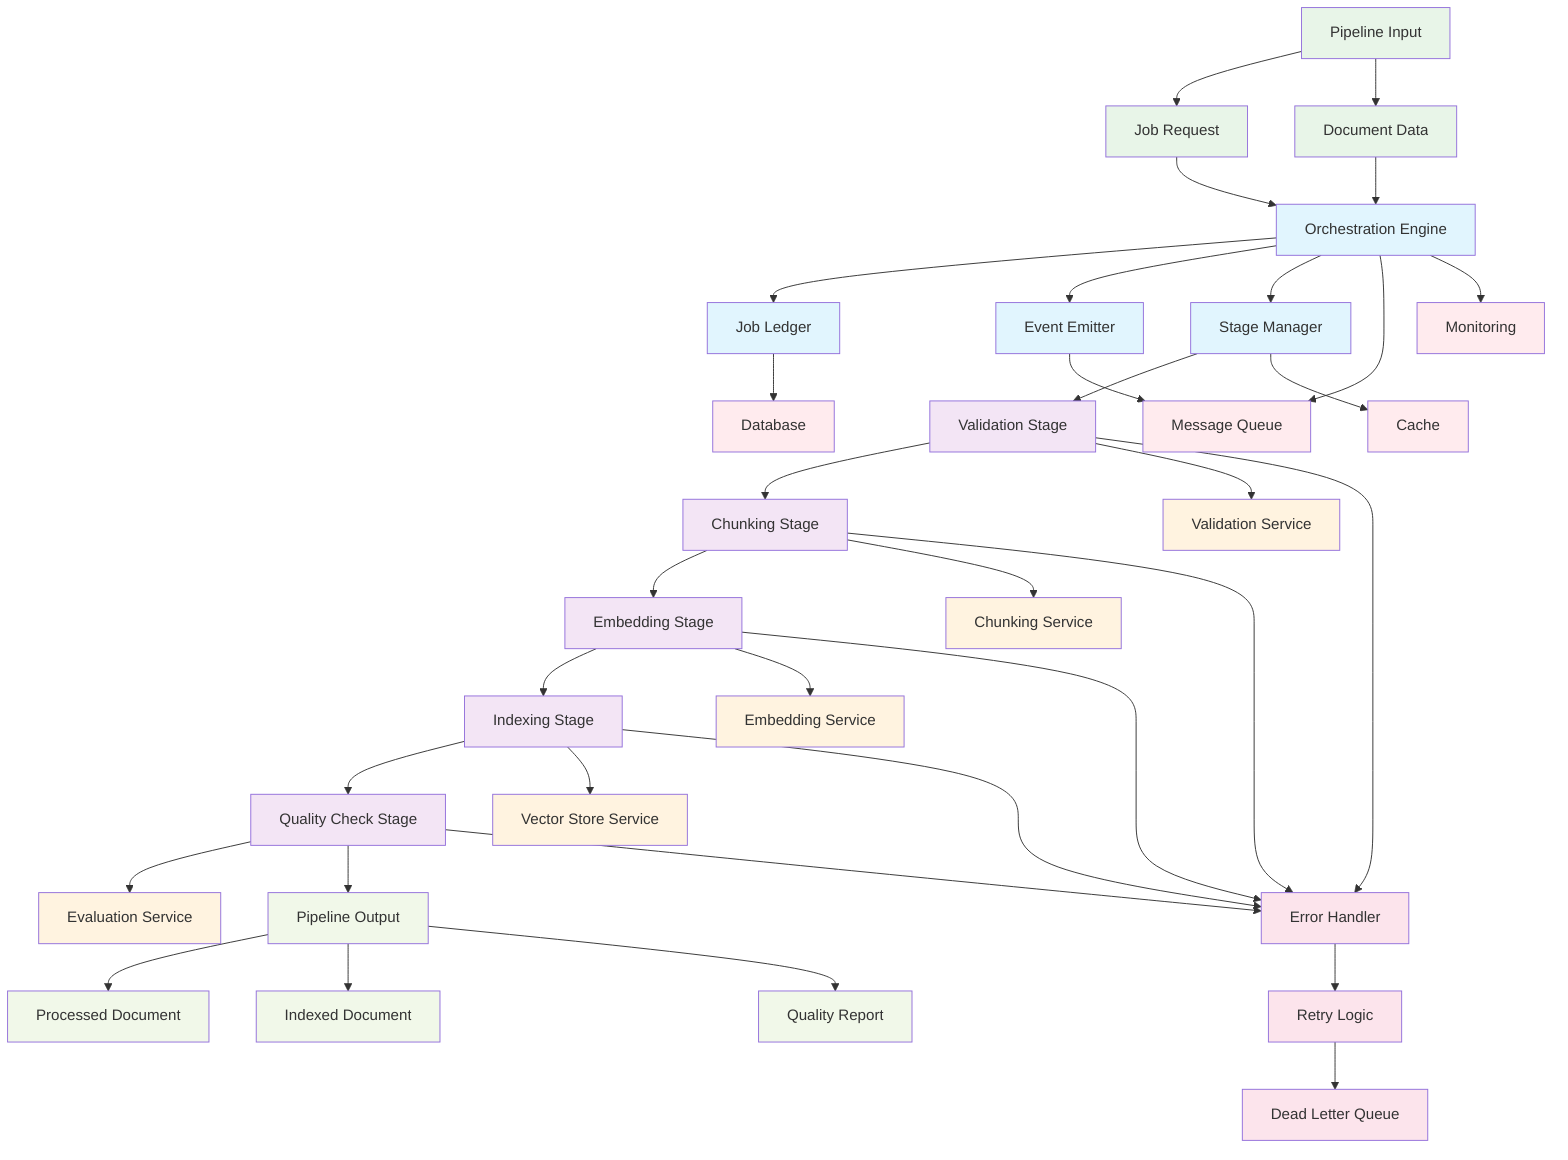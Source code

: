 graph TD
    %% Pipeline Input
    PipelineInput[Pipeline Input]
    JobRequest[Job Request]
    DocumentData[Document Data]

    %% Orchestration Engine
    OrchestrationEngine[Orchestration Engine]
    JobLedger[Job Ledger]
    EventEmitter[Event Emitter]
    StageManager[Stage Manager]

    %% Pipeline Stages
    ValidationStage[Validation Stage]
    ChunkingStage[Chunking Stage]
    EmbeddingStage[Embedding Stage]
    IndexingStage[Indexing Stage]
    QualityCheckStage[Quality Check Stage]

    %% Stage Dependencies
    ValidationService[Validation Service]
    ChunkingService[Chunking Service]
    EmbeddingService[Embedding Service]
    VectorStoreService[Vector Store Service]
    EvaluationService[Evaluation Service]

    %% External Systems
    MessageQueue[Message Queue]
    Database[Database]
    Cache[Cache]
    Monitoring[Monitoring]

    %% Pipeline Output
    PipelineOutput[Pipeline Output]
    ProcessedDocument[Processed Document]
    IndexedDocument[Indexed Document]
    QualityReport[Quality Report]

    %% Data Flow
    PipelineInput --> JobRequest
    PipelineInput --> DocumentData

    JobRequest --> OrchestrationEngine
    DocumentData --> OrchestrationEngine

    OrchestrationEngine --> JobLedger
    OrchestrationEngine --> EventEmitter
    OrchestrationEngine --> StageManager

    %% Stage Execution Flow
    StageManager --> ValidationStage
    ValidationStage --> ChunkingStage
    ChunkingStage --> EmbeddingStage
    EmbeddingStage --> IndexingStage
    IndexingStage --> QualityCheckStage

    %% Service Dependencies
    ValidationStage --> ValidationService
    ChunkingStage --> ChunkingService
    EmbeddingStage --> EmbeddingService
    IndexingStage --> VectorStoreService
    QualityCheckStage --> EvaluationService

    %% External Dependencies
    OrchestrationEngine --> MessageQueue
    JobLedger --> Database
    EventEmitter --> MessageQueue
    StageManager --> Cache
    OrchestrationEngine --> Monitoring

    %% Output Flow
    QualityCheckStage --> PipelineOutput
    PipelineOutput --> ProcessedDocument
    PipelineOutput --> IndexedDocument
    PipelineOutput --> QualityReport

    %% Error Handling
    ErrorHandler[Error Handler]
    RetryLogic[Retry Logic]
    DeadLetterQueue[Dead Letter Queue]

    ValidationStage --> ErrorHandler
    ChunkingStage --> ErrorHandler
    EmbeddingStage --> ErrorHandler
    IndexingStage --> ErrorHandler
    QualityCheckStage --> ErrorHandler

    ErrorHandler --> RetryLogic
    RetryLogic --> DeadLetterQueue

    %% Styling
    classDef input fill:#e8f5e8
    classDef orchestration fill:#e1f5fe
    classDef stage fill:#f3e5f5
    classDef service fill:#fff3e0
    classDef external fill:#ffebee
    classDef output fill:#f1f8e9
    classDef error fill:#fce4ec

    class PipelineInput,JobRequest,DocumentData input
    class OrchestrationEngine,JobLedger,EventEmitter,StageManager orchestration
    class ValidationStage,ChunkingStage,EmbeddingStage,IndexingStage,QualityCheckStage stage
    class ValidationService,ChunkingService,EmbeddingService,VectorStoreService,EvaluationService service
    class MessageQueue,Database,Cache,Monitoring external
    class PipelineOutput,ProcessedDocument,IndexedDocument,QualityReport output
    class ErrorHandler,RetryLogic,DeadLetterQueue error